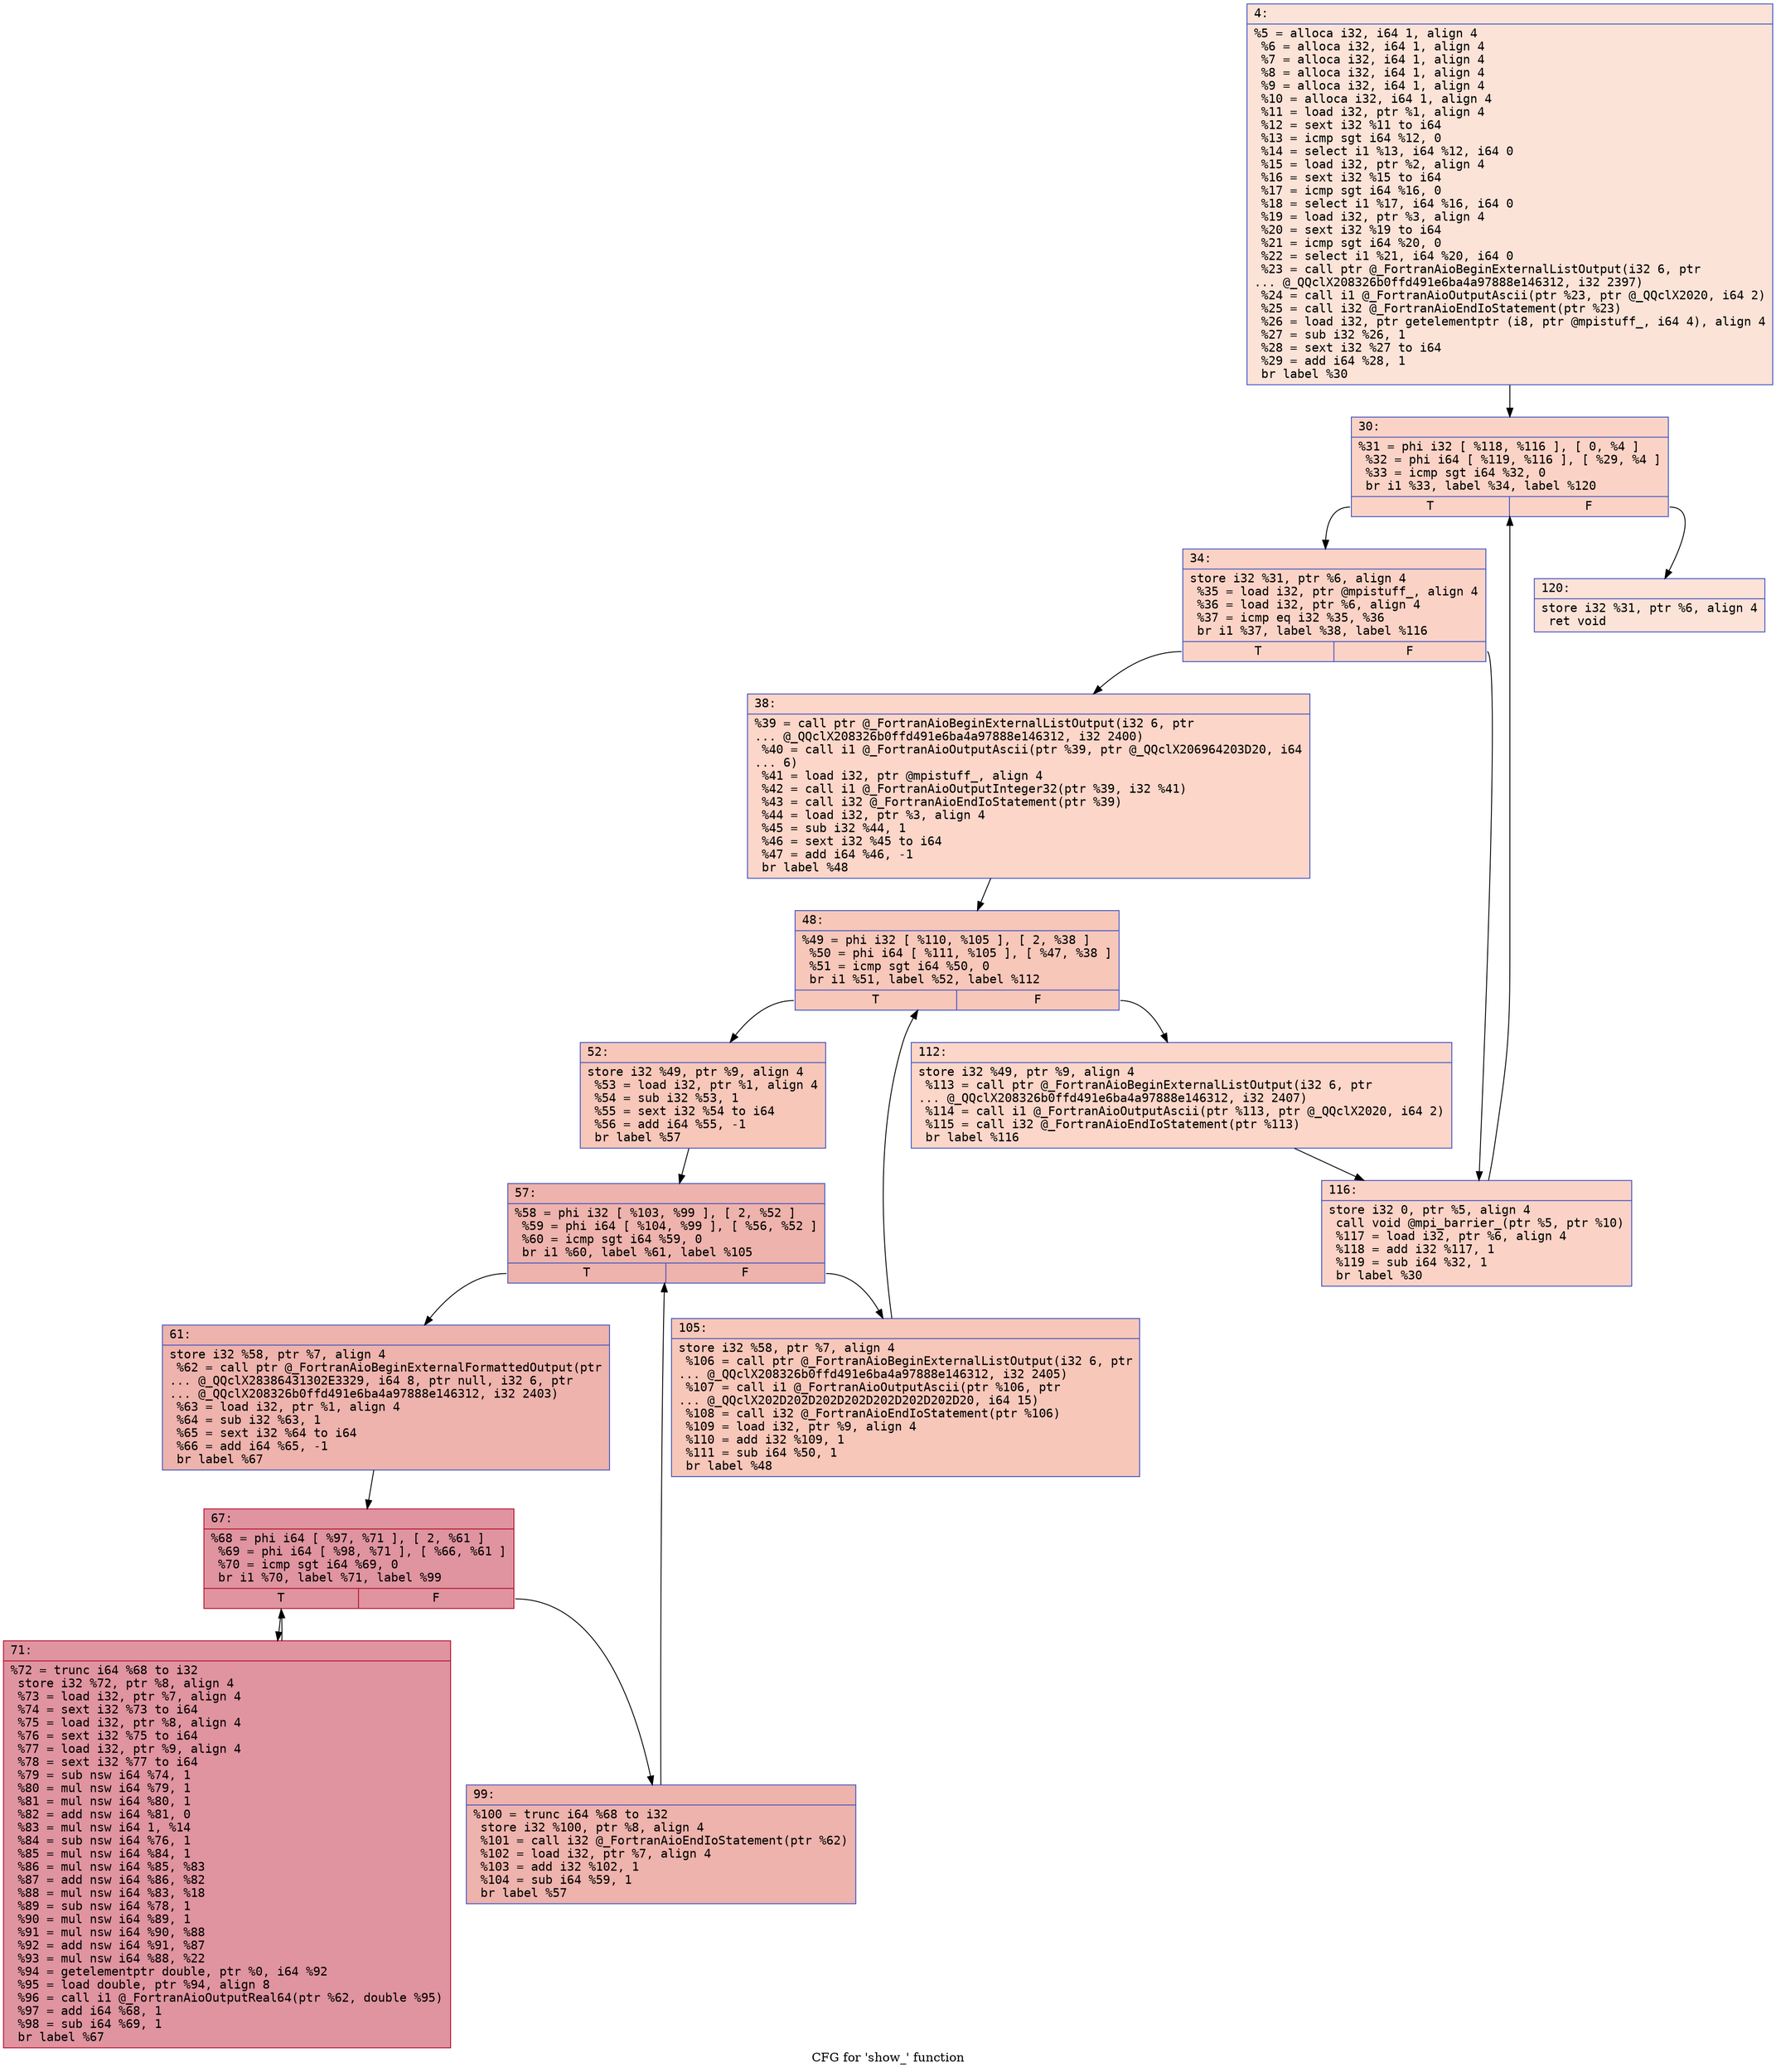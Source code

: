 digraph "CFG for 'show_' function" {
	label="CFG for 'show_' function";

	Node0x559626e25760 [shape=record,color="#3d50c3ff", style=filled, fillcolor="#f6bfa670" fontname="Courier",label="{4:\l|  %5 = alloca i32, i64 1, align 4\l  %6 = alloca i32, i64 1, align 4\l  %7 = alloca i32, i64 1, align 4\l  %8 = alloca i32, i64 1, align 4\l  %9 = alloca i32, i64 1, align 4\l  %10 = alloca i32, i64 1, align 4\l  %11 = load i32, ptr %1, align 4\l  %12 = sext i32 %11 to i64\l  %13 = icmp sgt i64 %12, 0\l  %14 = select i1 %13, i64 %12, i64 0\l  %15 = load i32, ptr %2, align 4\l  %16 = sext i32 %15 to i64\l  %17 = icmp sgt i64 %16, 0\l  %18 = select i1 %17, i64 %16, i64 0\l  %19 = load i32, ptr %3, align 4\l  %20 = sext i32 %19 to i64\l  %21 = icmp sgt i64 %20, 0\l  %22 = select i1 %21, i64 %20, i64 0\l  %23 = call ptr @_FortranAioBeginExternalListOutput(i32 6, ptr\l... @_QQclX208326b0ffd491e6ba4a97888e146312, i32 2397)\l  %24 = call i1 @_FortranAioOutputAscii(ptr %23, ptr @_QQclX2020, i64 2)\l  %25 = call i32 @_FortranAioEndIoStatement(ptr %23)\l  %26 = load i32, ptr getelementptr (i8, ptr @mpistuff_, i64 4), align 4\l  %27 = sub i32 %26, 1\l  %28 = sext i32 %27 to i64\l  %29 = add i64 %28, 1\l  br label %30\l}"];
	Node0x559626e25760 -> Node0x559626e27850[tooltip="4 -> 30\nProbability 100.00%" ];
	Node0x559626e27850 [shape=record,color="#3d50c3ff", style=filled, fillcolor="#f59c7d70" fontname="Courier",label="{30:\l|  %31 = phi i32 [ %118, %116 ], [ 0, %4 ]\l  %32 = phi i64 [ %119, %116 ], [ %29, %4 ]\l  %33 = icmp sgt i64 %32, 0\l  br i1 %33, label %34, label %120\l|{<s0>T|<s1>F}}"];
	Node0x559626e27850:s0 -> Node0x559626e27b70[tooltip="30 -> 34\nProbability 96.88%" ];
	Node0x559626e27850:s1 -> Node0x559626e27bc0[tooltip="30 -> 120\nProbability 3.12%" ];
	Node0x559626e27b70 [shape=record,color="#3d50c3ff", style=filled, fillcolor="#f59c7d70" fontname="Courier",label="{34:\l|  store i32 %31, ptr %6, align 4\l  %35 = load i32, ptr @mpistuff_, align 4\l  %36 = load i32, ptr %6, align 4\l  %37 = icmp eq i32 %35, %36\l  br i1 %37, label %38, label %116\l|{<s0>T|<s1>F}}"];
	Node0x559626e27b70:s0 -> Node0x559626e27ef0[tooltip="34 -> 38\nProbability 50.00%" ];
	Node0x559626e27b70:s1 -> Node0x559626e27910[tooltip="34 -> 116\nProbability 50.00%" ];
	Node0x559626e27ef0 [shape=record,color="#3d50c3ff", style=filled, fillcolor="#f6a38570" fontname="Courier",label="{38:\l|  %39 = call ptr @_FortranAioBeginExternalListOutput(i32 6, ptr\l... @_QQclX208326b0ffd491e6ba4a97888e146312, i32 2400)\l  %40 = call i1 @_FortranAioOutputAscii(ptr %39, ptr @_QQclX206964203D20, i64\l... 6)\l  %41 = load i32, ptr @mpistuff_, align 4\l  %42 = call i1 @_FortranAioOutputInteger32(ptr %39, i32 %41)\l  %43 = call i32 @_FortranAioEndIoStatement(ptr %39)\l  %44 = load i32, ptr %3, align 4\l  %45 = sub i32 %44, 1\l  %46 = sext i32 %45 to i64\l  %47 = add i64 %46, -1\l  br label %48\l}"];
	Node0x559626e27ef0 -> Node0x559626e28ef0[tooltip="38 -> 48\nProbability 100.00%" ];
	Node0x559626e28ef0 [shape=record,color="#3d50c3ff", style=filled, fillcolor="#ec7f6370" fontname="Courier",label="{48:\l|  %49 = phi i32 [ %110, %105 ], [ 2, %38 ]\l  %50 = phi i64 [ %111, %105 ], [ %47, %38 ]\l  %51 = icmp sgt i64 %50, 0\l  br i1 %51, label %52, label %112\l|{<s0>T|<s1>F}}"];
	Node0x559626e28ef0:s0 -> Node0x559626e29210[tooltip="48 -> 52\nProbability 96.88%" ];
	Node0x559626e28ef0:s1 -> Node0x559626e29260[tooltip="48 -> 112\nProbability 3.12%" ];
	Node0x559626e29210 [shape=record,color="#3d50c3ff", style=filled, fillcolor="#ec7f6370" fontname="Courier",label="{52:\l|  store i32 %49, ptr %9, align 4\l  %53 = load i32, ptr %1, align 4\l  %54 = sub i32 %53, 1\l  %55 = sext i32 %54 to i64\l  %56 = add i64 %55, -1\l  br label %57\l}"];
	Node0x559626e29210 -> Node0x559626e29610[tooltip="52 -> 57\nProbability 100.00%" ];
	Node0x559626e29610 [shape=record,color="#3d50c3ff", style=filled, fillcolor="#d6524470" fontname="Courier",label="{57:\l|  %58 = phi i32 [ %103, %99 ], [ 2, %52 ]\l  %59 = phi i64 [ %104, %99 ], [ %56, %52 ]\l  %60 = icmp sgt i64 %59, 0\l  br i1 %60, label %61, label %105\l|{<s0>T|<s1>F}}"];
	Node0x559626e29610:s0 -> Node0x559626e29960[tooltip="57 -> 61\nProbability 96.88%" ];
	Node0x559626e29610:s1 -> Node0x559626e28fb0[tooltip="57 -> 105\nProbability 3.12%" ];
	Node0x559626e29960 [shape=record,color="#3d50c3ff", style=filled, fillcolor="#d6524470" fontname="Courier",label="{61:\l|  store i32 %58, ptr %7, align 4\l  %62 = call ptr @_FortranAioBeginExternalFormattedOutput(ptr\l... @_QQclX28386431302E3329, i64 8, ptr null, i32 6, ptr\l... @_QQclX208326b0ffd491e6ba4a97888e146312, i32 2403)\l  %63 = load i32, ptr %1, align 4\l  %64 = sub i32 %63, 1\l  %65 = sext i32 %64 to i64\l  %66 = add i64 %65, -1\l  br label %67\l}"];
	Node0x559626e29960 -> Node0x559626e29f30[tooltip="61 -> 67\nProbability 100.00%" ];
	Node0x559626e29f30 [shape=record,color="#b70d28ff", style=filled, fillcolor="#b70d2870" fontname="Courier",label="{67:\l|  %68 = phi i64 [ %97, %71 ], [ 2, %61 ]\l  %69 = phi i64 [ %98, %71 ], [ %66, %61 ]\l  %70 = icmp sgt i64 %69, 0\l  br i1 %70, label %71, label %99\l|{<s0>T|<s1>F}}"];
	Node0x559626e29f30:s0 -> Node0x559626e29ff0[tooltip="67 -> 71\nProbability 96.88%" ];
	Node0x559626e29f30:s1 -> Node0x559626e296d0[tooltip="67 -> 99\nProbability 3.12%" ];
	Node0x559626e29ff0 [shape=record,color="#b70d28ff", style=filled, fillcolor="#b70d2870" fontname="Courier",label="{71:\l|  %72 = trunc i64 %68 to i32\l  store i32 %72, ptr %8, align 4\l  %73 = load i32, ptr %7, align 4\l  %74 = sext i32 %73 to i64\l  %75 = load i32, ptr %8, align 4\l  %76 = sext i32 %75 to i64\l  %77 = load i32, ptr %9, align 4\l  %78 = sext i32 %77 to i64\l  %79 = sub nsw i64 %74, 1\l  %80 = mul nsw i64 %79, 1\l  %81 = mul nsw i64 %80, 1\l  %82 = add nsw i64 %81, 0\l  %83 = mul nsw i64 1, %14\l  %84 = sub nsw i64 %76, 1\l  %85 = mul nsw i64 %84, 1\l  %86 = mul nsw i64 %85, %83\l  %87 = add nsw i64 %86, %82\l  %88 = mul nsw i64 %83, %18\l  %89 = sub nsw i64 %78, 1\l  %90 = mul nsw i64 %89, 1\l  %91 = mul nsw i64 %90, %88\l  %92 = add nsw i64 %91, %87\l  %93 = mul nsw i64 %88, %22\l  %94 = getelementptr double, ptr %0, i64 %92\l  %95 = load double, ptr %94, align 8\l  %96 = call i1 @_FortranAioOutputReal64(ptr %62, double %95)\l  %97 = add i64 %68, 1\l  %98 = sub i64 %69, 1\l  br label %67\l}"];
	Node0x559626e29ff0 -> Node0x559626e29f30[tooltip="71 -> 67\nProbability 100.00%" ];
	Node0x559626e296d0 [shape=record,color="#3d50c3ff", style=filled, fillcolor="#d6524470" fontname="Courier",label="{99:\l|  %100 = trunc i64 %68 to i32\l  store i32 %100, ptr %8, align 4\l  %101 = call i32 @_FortranAioEndIoStatement(ptr %62)\l  %102 = load i32, ptr %7, align 4\l  %103 = add i32 %102, 1\l  %104 = sub i64 %59, 1\l  br label %57\l}"];
	Node0x559626e296d0 -> Node0x559626e29610[tooltip="99 -> 57\nProbability 100.00%" ];
	Node0x559626e28fb0 [shape=record,color="#3d50c3ff", style=filled, fillcolor="#ec7f6370" fontname="Courier",label="{105:\l|  store i32 %58, ptr %7, align 4\l  %106 = call ptr @_FortranAioBeginExternalListOutput(i32 6, ptr\l... @_QQclX208326b0ffd491e6ba4a97888e146312, i32 2405)\l  %107 = call i1 @_FortranAioOutputAscii(ptr %106, ptr\l... @_QQclX202D202D202D202D202D202D202D20, i64 15)\l  %108 = call i32 @_FortranAioEndIoStatement(ptr %106)\l  %109 = load i32, ptr %9, align 4\l  %110 = add i32 %109, 1\l  %111 = sub i64 %50, 1\l  br label %48\l}"];
	Node0x559626e28fb0 -> Node0x559626e28ef0[tooltip="105 -> 48\nProbability 100.00%" ];
	Node0x559626e29260 [shape=record,color="#3d50c3ff", style=filled, fillcolor="#f6a38570" fontname="Courier",label="{112:\l|  store i32 %49, ptr %9, align 4\l  %113 = call ptr @_FortranAioBeginExternalListOutput(i32 6, ptr\l... @_QQclX208326b0ffd491e6ba4a97888e146312, i32 2407)\l  %114 = call i1 @_FortranAioOutputAscii(ptr %113, ptr @_QQclX2020, i64 2)\l  %115 = call i32 @_FortranAioEndIoStatement(ptr %113)\l  br label %116\l}"];
	Node0x559626e29260 -> Node0x559626e27910[tooltip="112 -> 116\nProbability 100.00%" ];
	Node0x559626e27910 [shape=record,color="#3d50c3ff", style=filled, fillcolor="#f59c7d70" fontname="Courier",label="{116:\l|  store i32 0, ptr %5, align 4\l  call void @mpi_barrier_(ptr %5, ptr %10)\l  %117 = load i32, ptr %6, align 4\l  %118 = add i32 %117, 1\l  %119 = sub i64 %32, 1\l  br label %30\l}"];
	Node0x559626e27910 -> Node0x559626e27850[tooltip="116 -> 30\nProbability 100.00%" ];
	Node0x559626e27bc0 [shape=record,color="#3d50c3ff", style=filled, fillcolor="#f6bfa670" fontname="Courier",label="{120:\l|  store i32 %31, ptr %6, align 4\l  ret void\l}"];
}
